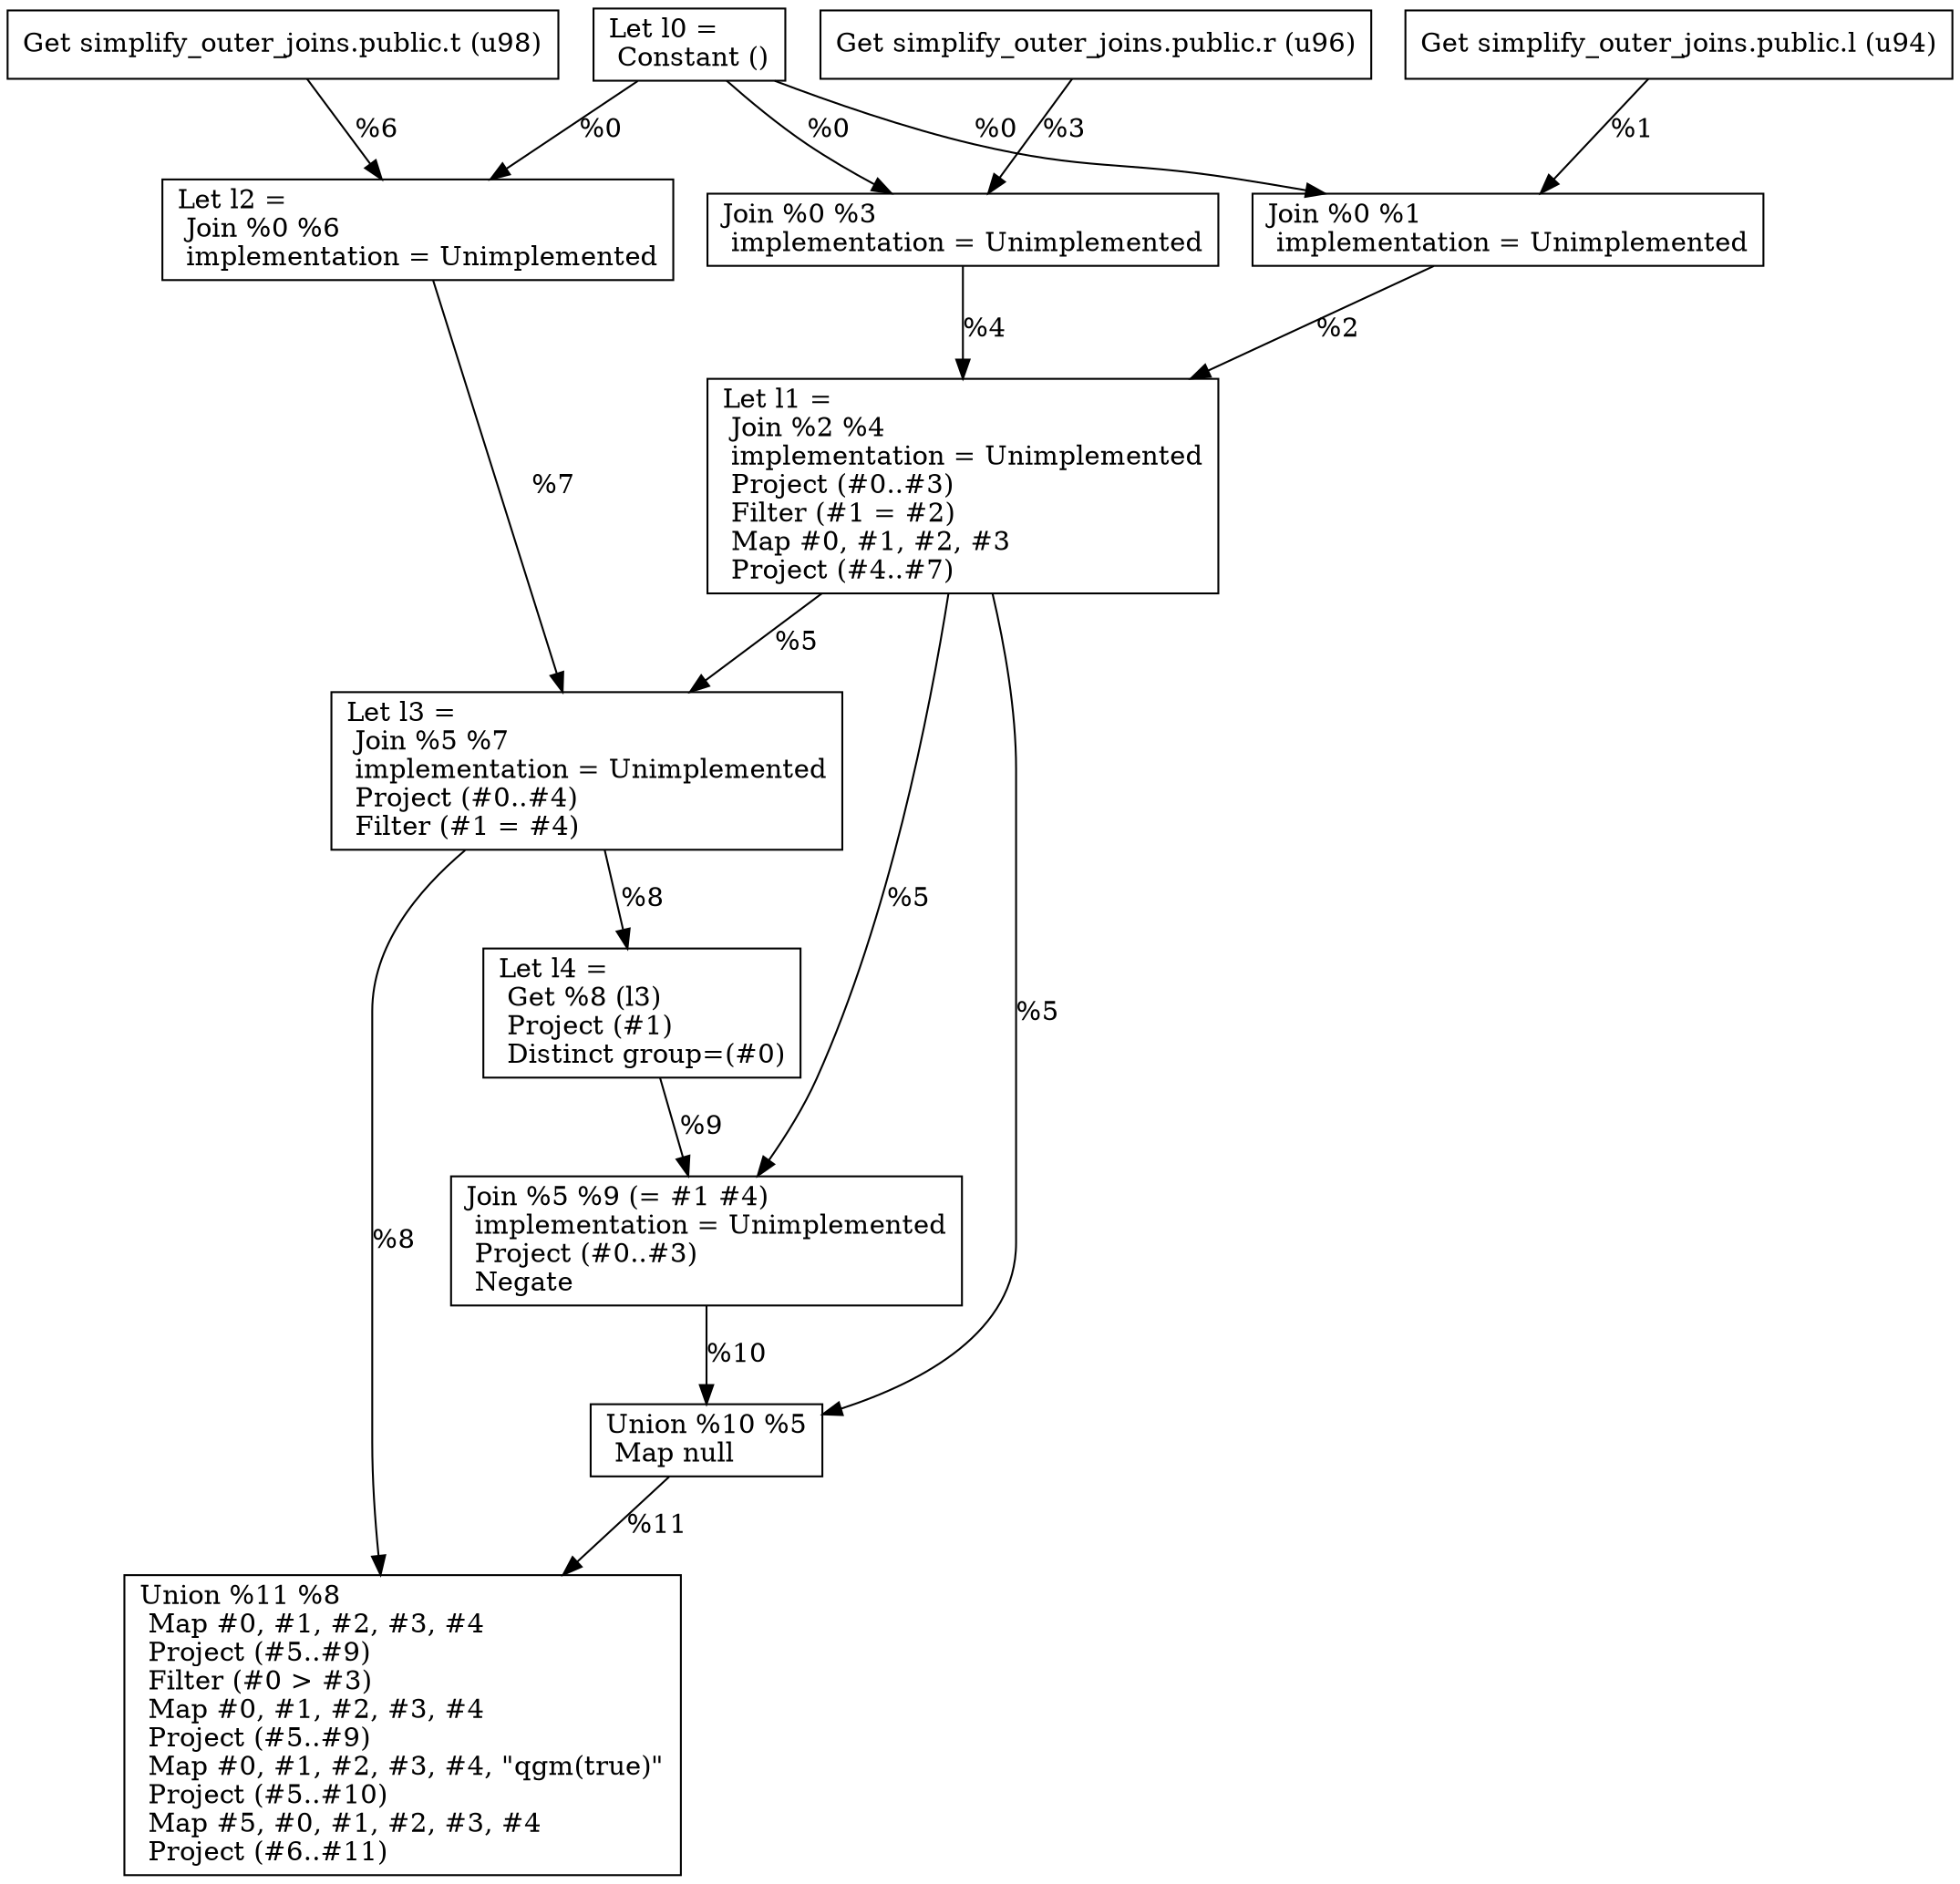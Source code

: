 digraph G {
    node0 [shape = record, label="Let l0 =\l Constant ()\l"]
    node1 [shape = record, label=" Get simplify_outer_joins.public.l (u94)\l"]
    node2 [shape = record, label=" Join %0 %1\l  implementation = Unimplemented\l"]
    node3 [shape = record, label=" Get simplify_outer_joins.public.r (u96)\l"]
    node4 [shape = record, label=" Join %0 %3\l  implementation = Unimplemented\l"]
    node5 [shape = record, label="Let l1 =\l Join %2 %4\l  implementation = Unimplemented\l Project (#0..#3)\l Filter (#1 = #2)\l Map #0, #1, #2, #3\l Project (#4..#7)\l"]
    node6 [shape = record, label=" Get simplify_outer_joins.public.t (u98)\l"]
    node7 [shape = record, label="Let l2 =\l Join %0 %6\l  implementation = Unimplemented\l"]
    node8 [shape = record, label="Let l3 =\l Join %5 %7\l  implementation = Unimplemented\l Project (#0..#4)\l Filter (#1 = #4)\l"]
    node9 [shape = record, label="Let l4 =\l Get %8 (l3)\l Project (#1)\l Distinct group=(#0)\l"]
    node10 [shape = record, label=" Join %5 %9 (= #1 #4)\l  implementation = Unimplemented\l Project (#0..#3)\l Negate\l"]
    node11 [shape = record, label=" Union %10 %5\l Map null\l"]
    node12 [shape = record, label=" Union %11 %8\l Map #0, #1, #2, #3, #4\l Project (#5..#9)\l Filter (#0 \> #3)\l Map #0, #1, #2, #3, #4\l Project (#5..#9)\l Map #0, #1, #2, #3, #4, \"qgm(true)\"\l Project (#5..#10)\l Map #5, #0, #1, #2, #3, #4\l Project (#6..#11)\l"]
    node1 -> node2 [label = "%1\l"]
    node3 -> node4 [label = "%3\l"]
    node0 -> node7 [label = "%0\l"]
    node0 -> node4 [label = "%0\l"]
    node4 -> node5 [label = "%4\l"]
    node5 -> node10 [label = "%5\l"]
    node11 -> node12 [label = "%11\l"]
    node5 -> node11 [label = "%5\l"]
    node5 -> node8 [label = "%5\l"]
    node10 -> node11 [label = "%10\l"]
    node7 -> node8 [label = "%7\l"]
    node6 -> node7 [label = "%6\l"]
    node9 -> node10 [label = "%9\l"]
    node8 -> node9 [label = "%8\l"]
    node8 -> node12 [label = "%8\l"]
    node0 -> node2 [label = "%0\l"]
    node2 -> node5 [label = "%2\l"]
}
